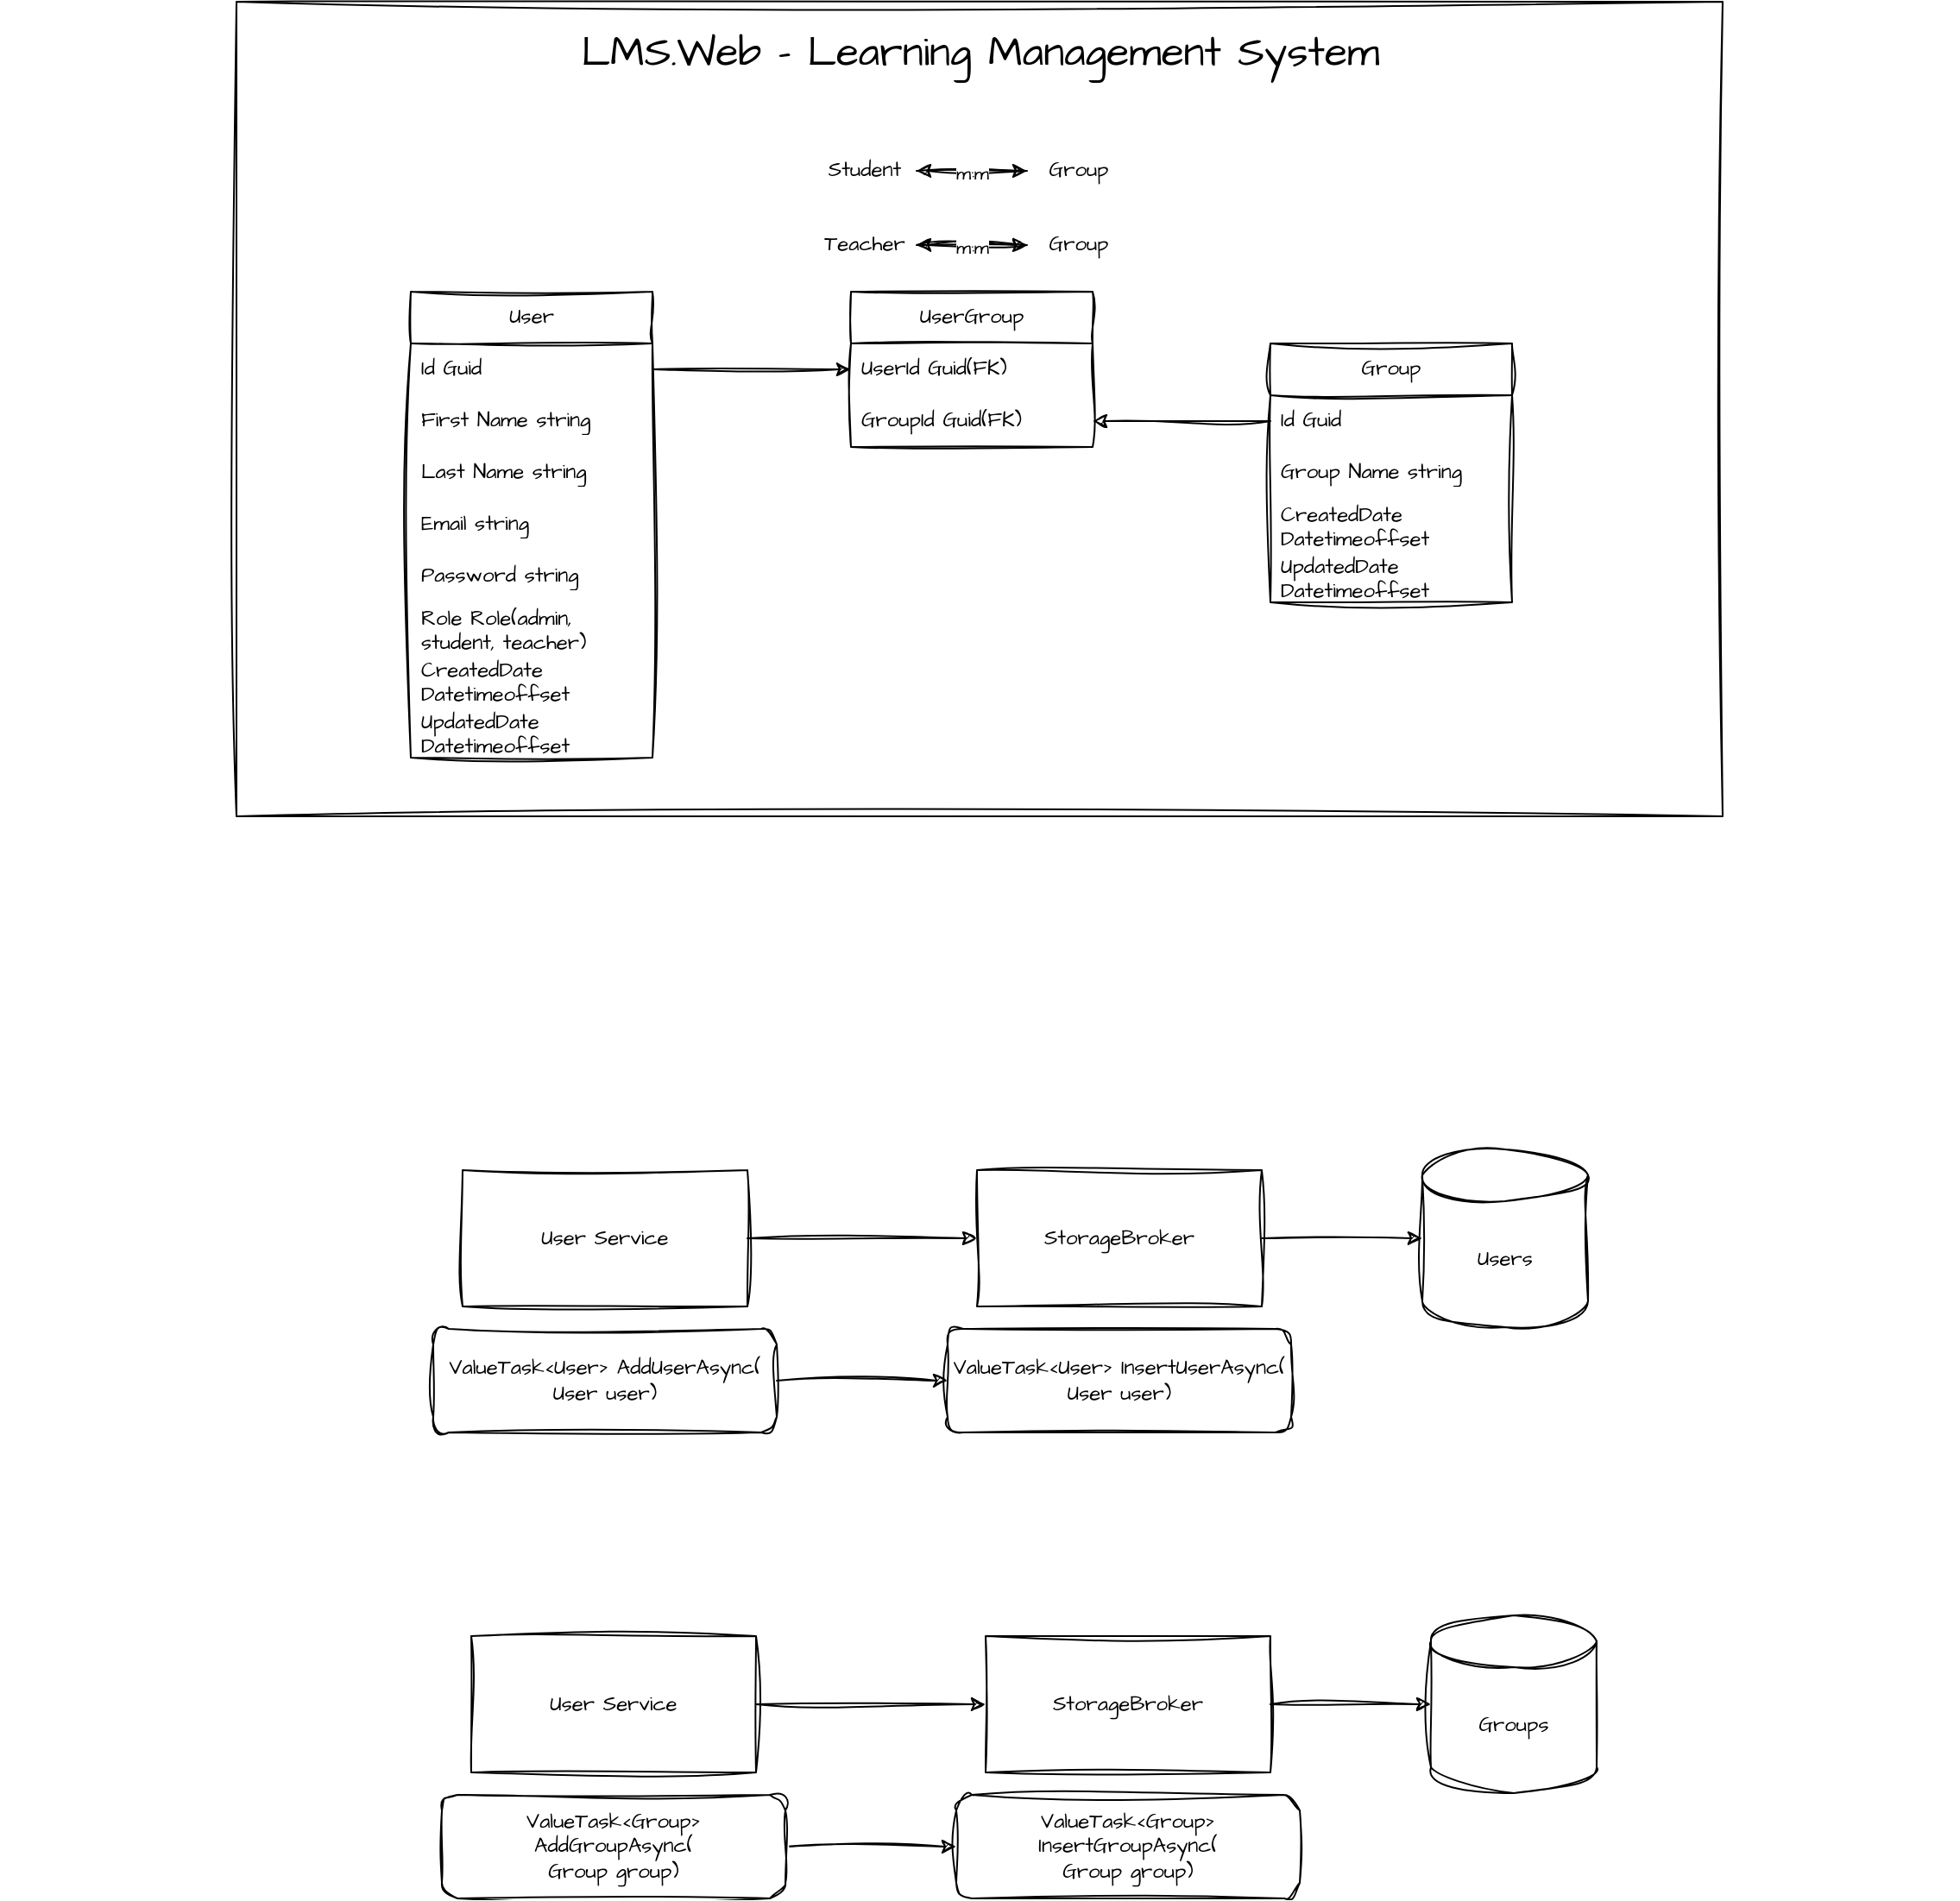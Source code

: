 <mxfile version="24.7.16">
  <diagram name="Page-1" id="NzhcsTbFFX72z6DJKy8v">
    <mxGraphModel dx="1925" dy="1658" grid="0" gridSize="10" guides="1" tooltips="1" connect="1" arrows="1" fold="1" page="0" pageScale="1" pageWidth="850" pageHeight="1100" math="0" shadow="0">
      <root>
        <mxCell id="0" />
        <mxCell id="1" parent="0" />
        <mxCell id="PWepbTCFuALaDU-6Ygkt-62" value="" style="rounded=0;whiteSpace=wrap;html=1;sketch=1;hachureGap=4;jiggle=2;curveFitting=1;fontFamily=Architects Daughter;fontSource=https%3A%2F%2Ffonts.googleapis.com%2Fcss%3Ffamily%3DArchitects%2BDaughter;" vertex="1" parent="1">
          <mxGeometry x="1310" y="-285" width="861" height="472" as="geometry" />
        </mxCell>
        <mxCell id="PWepbTCFuALaDU-6Ygkt-1" value="User" style="swimlane;fontStyle=0;childLayout=stackLayout;horizontal=1;startSize=30;horizontalStack=0;resizeParent=1;resizeParentMax=0;resizeLast=0;collapsible=1;marginBottom=0;whiteSpace=wrap;html=1;sketch=1;hachureGap=4;jiggle=2;curveFitting=1;fontFamily=Architects Daughter;fontSource=https%3A%2F%2Ffonts.googleapis.com%2Fcss%3Ffamily%3DArchitects%2BDaughter;" vertex="1" parent="1">
          <mxGeometry x="1411" y="-117" width="140" height="270" as="geometry" />
        </mxCell>
        <mxCell id="PWepbTCFuALaDU-6Ygkt-2" value="Id Guid" style="text;strokeColor=none;fillColor=none;align=left;verticalAlign=middle;spacingLeft=4;spacingRight=4;overflow=hidden;points=[[0,0.5],[1,0.5]];portConstraint=eastwest;rotatable=0;whiteSpace=wrap;html=1;fontFamily=Architects Daughter;fontSource=https%3A%2F%2Ffonts.googleapis.com%2Fcss%3Ffamily%3DArchitects%2BDaughter;" vertex="1" parent="PWepbTCFuALaDU-6Ygkt-1">
          <mxGeometry y="30" width="140" height="30" as="geometry" />
        </mxCell>
        <mxCell id="PWepbTCFuALaDU-6Ygkt-3" value="First Name string" style="text;strokeColor=none;fillColor=none;align=left;verticalAlign=middle;spacingLeft=4;spacingRight=4;overflow=hidden;points=[[0,0.5],[1,0.5]];portConstraint=eastwest;rotatable=0;whiteSpace=wrap;html=1;fontFamily=Architects Daughter;fontSource=https%3A%2F%2Ffonts.googleapis.com%2Fcss%3Ffamily%3DArchitects%2BDaughter;" vertex="1" parent="PWepbTCFuALaDU-6Ygkt-1">
          <mxGeometry y="60" width="140" height="30" as="geometry" />
        </mxCell>
        <mxCell id="PWepbTCFuALaDU-6Ygkt-4" value="Last Name string" style="text;strokeColor=none;fillColor=none;align=left;verticalAlign=middle;spacingLeft=4;spacingRight=4;overflow=hidden;points=[[0,0.5],[1,0.5]];portConstraint=eastwest;rotatable=0;whiteSpace=wrap;html=1;fontFamily=Architects Daughter;fontSource=https%3A%2F%2Ffonts.googleapis.com%2Fcss%3Ffamily%3DArchitects%2BDaughter;" vertex="1" parent="PWepbTCFuALaDU-6Ygkt-1">
          <mxGeometry y="90" width="140" height="30" as="geometry" />
        </mxCell>
        <mxCell id="PWepbTCFuALaDU-6Ygkt-5" value="Email string" style="text;strokeColor=none;fillColor=none;align=left;verticalAlign=middle;spacingLeft=4;spacingRight=4;overflow=hidden;points=[[0,0.5],[1,0.5]];portConstraint=eastwest;rotatable=0;whiteSpace=wrap;html=1;fontFamily=Architects Daughter;fontSource=https%3A%2F%2Ffonts.googleapis.com%2Fcss%3Ffamily%3DArchitects%2BDaughter;" vertex="1" parent="PWepbTCFuALaDU-6Ygkt-1">
          <mxGeometry y="120" width="140" height="30" as="geometry" />
        </mxCell>
        <mxCell id="PWepbTCFuALaDU-6Ygkt-26" value="Password string" style="text;strokeColor=none;fillColor=none;align=left;verticalAlign=middle;spacingLeft=4;spacingRight=4;overflow=hidden;points=[[0,0.5],[1,0.5]];portConstraint=eastwest;rotatable=0;whiteSpace=wrap;html=1;fontFamily=Architects Daughter;fontSource=https%3A%2F%2Ffonts.googleapis.com%2Fcss%3Ffamily%3DArchitects%2BDaughter;" vertex="1" parent="PWepbTCFuALaDU-6Ygkt-1">
          <mxGeometry y="150" width="140" height="30" as="geometry" />
        </mxCell>
        <mxCell id="PWepbTCFuALaDU-6Ygkt-27" value="Role Role(admin, student, teacher)" style="text;strokeColor=none;fillColor=none;align=left;verticalAlign=middle;spacingLeft=4;spacingRight=4;overflow=hidden;points=[[0,0.5],[1,0.5]];portConstraint=eastwest;rotatable=0;whiteSpace=wrap;html=1;fontFamily=Architects Daughter;fontSource=https%3A%2F%2Ffonts.googleapis.com%2Fcss%3Ffamily%3DArchitects%2BDaughter;" vertex="1" parent="PWepbTCFuALaDU-6Ygkt-1">
          <mxGeometry y="180" width="140" height="30" as="geometry" />
        </mxCell>
        <mxCell id="PWepbTCFuALaDU-6Ygkt-60" value="CreatedDate Datetimeoffset" style="text;strokeColor=none;fillColor=none;align=left;verticalAlign=middle;spacingLeft=4;spacingRight=4;overflow=hidden;points=[[0,0.5],[1,0.5]];portConstraint=eastwest;rotatable=0;whiteSpace=wrap;html=1;fontFamily=Architects Daughter;fontSource=https%3A%2F%2Ffonts.googleapis.com%2Fcss%3Ffamily%3DArchitects%2BDaughter;" vertex="1" parent="PWepbTCFuALaDU-6Ygkt-1">
          <mxGeometry y="210" width="140" height="30" as="geometry" />
        </mxCell>
        <mxCell id="PWepbTCFuALaDU-6Ygkt-61" value="UpdatedDate Datetimeoffset" style="text;strokeColor=none;fillColor=none;align=left;verticalAlign=middle;spacingLeft=4;spacingRight=4;overflow=hidden;points=[[0,0.5],[1,0.5]];portConstraint=eastwest;rotatable=0;whiteSpace=wrap;html=1;fontFamily=Architects Daughter;fontSource=https%3A%2F%2Ffonts.googleapis.com%2Fcss%3Ffamily%3DArchitects%2BDaughter;" vertex="1" parent="PWepbTCFuALaDU-6Ygkt-1">
          <mxGeometry y="240" width="140" height="30" as="geometry" />
        </mxCell>
        <mxCell id="PWepbTCFuALaDU-6Ygkt-28" value="Group" style="swimlane;fontStyle=0;childLayout=stackLayout;horizontal=1;startSize=30;horizontalStack=0;resizeParent=1;resizeParentMax=0;resizeLast=0;collapsible=1;marginBottom=0;whiteSpace=wrap;html=1;sketch=1;hachureGap=4;jiggle=2;curveFitting=1;fontFamily=Architects Daughter;fontSource=https%3A%2F%2Ffonts.googleapis.com%2Fcss%3Ffamily%3DArchitects%2BDaughter;" vertex="1" parent="1">
          <mxGeometry x="1909" y="-87" width="140" height="150" as="geometry" />
        </mxCell>
        <mxCell id="PWepbTCFuALaDU-6Ygkt-29" value="Id Guid" style="text;strokeColor=none;fillColor=none;align=left;verticalAlign=middle;spacingLeft=4;spacingRight=4;overflow=hidden;points=[[0,0.5],[1,0.5]];portConstraint=eastwest;rotatable=0;whiteSpace=wrap;html=1;fontFamily=Architects Daughter;fontSource=https%3A%2F%2Ffonts.googleapis.com%2Fcss%3Ffamily%3DArchitects%2BDaughter;" vertex="1" parent="PWepbTCFuALaDU-6Ygkt-28">
          <mxGeometry y="30" width="140" height="30" as="geometry" />
        </mxCell>
        <mxCell id="PWepbTCFuALaDU-6Ygkt-30" value="Group Name string" style="text;strokeColor=none;fillColor=none;align=left;verticalAlign=middle;spacingLeft=4;spacingRight=4;overflow=hidden;points=[[0,0.5],[1,0.5]];portConstraint=eastwest;rotatable=0;whiteSpace=wrap;html=1;fontFamily=Architects Daughter;fontSource=https%3A%2F%2Ffonts.googleapis.com%2Fcss%3Ffamily%3DArchitects%2BDaughter;" vertex="1" parent="PWepbTCFuALaDU-6Ygkt-28">
          <mxGeometry y="60" width="140" height="30" as="geometry" />
        </mxCell>
        <mxCell id="PWepbTCFuALaDU-6Ygkt-57" value="CreatedDate Datetimeoffset" style="text;strokeColor=none;fillColor=none;align=left;verticalAlign=middle;spacingLeft=4;spacingRight=4;overflow=hidden;points=[[0,0.5],[1,0.5]];portConstraint=eastwest;rotatable=0;whiteSpace=wrap;html=1;fontFamily=Architects Daughter;fontSource=https%3A%2F%2Ffonts.googleapis.com%2Fcss%3Ffamily%3DArchitects%2BDaughter;" vertex="1" parent="PWepbTCFuALaDU-6Ygkt-28">
          <mxGeometry y="90" width="140" height="30" as="geometry" />
        </mxCell>
        <mxCell id="PWepbTCFuALaDU-6Ygkt-58" value="UpdatedDate Datetimeoffset" style="text;strokeColor=none;fillColor=none;align=left;verticalAlign=middle;spacingLeft=4;spacingRight=4;overflow=hidden;points=[[0,0.5],[1,0.5]];portConstraint=eastwest;rotatable=0;whiteSpace=wrap;html=1;fontFamily=Architects Daughter;fontSource=https%3A%2F%2Ffonts.googleapis.com%2Fcss%3Ffamily%3DArchitects%2BDaughter;" vertex="1" parent="PWepbTCFuALaDU-6Ygkt-28">
          <mxGeometry y="120" width="140" height="30" as="geometry" />
        </mxCell>
        <mxCell id="PWepbTCFuALaDU-6Ygkt-39" style="edgeStyle=orthogonalEdgeStyle;rounded=0;sketch=1;hachureGap=4;jiggle=2;curveFitting=1;orthogonalLoop=1;jettySize=auto;html=1;fontFamily=Architects Daughter;fontSource=https%3A%2F%2Ffonts.googleapis.com%2Fcss%3Ffamily%3DArchitects%2BDaughter;" edge="1" parent="1" source="PWepbTCFuALaDU-6Ygkt-37" target="PWepbTCFuALaDU-6Ygkt-38">
          <mxGeometry relative="1" as="geometry" />
        </mxCell>
        <mxCell id="PWepbTCFuALaDU-6Ygkt-37" value="Student" style="text;html=1;align=center;verticalAlign=middle;whiteSpace=wrap;rounded=0;fontFamily=Architects Daughter;fontSource=https%3A%2F%2Ffonts.googleapis.com%2Fcss%3Ffamily%3DArchitects%2BDaughter;" vertex="1" parent="1">
          <mxGeometry x="1644" y="-202" width="60" height="30" as="geometry" />
        </mxCell>
        <mxCell id="PWepbTCFuALaDU-6Ygkt-40" style="edgeStyle=orthogonalEdgeStyle;rounded=0;sketch=1;hachureGap=4;jiggle=2;curveFitting=1;orthogonalLoop=1;jettySize=auto;html=1;fontFamily=Architects Daughter;fontSource=https%3A%2F%2Ffonts.googleapis.com%2Fcss%3Ffamily%3DArchitects%2BDaughter;" edge="1" parent="1" source="PWepbTCFuALaDU-6Ygkt-38" target="PWepbTCFuALaDU-6Ygkt-37">
          <mxGeometry relative="1" as="geometry" />
        </mxCell>
        <mxCell id="PWepbTCFuALaDU-6Ygkt-41" value="m:m" style="edgeLabel;html=1;align=center;verticalAlign=middle;resizable=0;points=[];sketch=1;hachureGap=4;jiggle=2;curveFitting=1;fontFamily=Architects Daughter;fontSource=https%3A%2F%2Ffonts.googleapis.com%2Fcss%3Ffamily%3DArchitects%2BDaughter;" vertex="1" connectable="0" parent="PWepbTCFuALaDU-6Ygkt-40">
          <mxGeometry x="0.003" y="1" relative="1" as="geometry">
            <mxPoint as="offset" />
          </mxGeometry>
        </mxCell>
        <mxCell id="PWepbTCFuALaDU-6Ygkt-38" value="Group" style="text;html=1;align=center;verticalAlign=middle;whiteSpace=wrap;rounded=0;fontFamily=Architects Daughter;fontSource=https%3A%2F%2Ffonts.googleapis.com%2Fcss%3Ffamily%3DArchitects%2BDaughter;" vertex="1" parent="1">
          <mxGeometry x="1768" y="-202" width="60" height="30" as="geometry" />
        </mxCell>
        <mxCell id="PWepbTCFuALaDU-6Ygkt-42" style="edgeStyle=orthogonalEdgeStyle;rounded=0;sketch=1;hachureGap=4;jiggle=2;curveFitting=1;orthogonalLoop=1;jettySize=auto;html=1;fontFamily=Architects Daughter;fontSource=https%3A%2F%2Ffonts.googleapis.com%2Fcss%3Ffamily%3DArchitects%2BDaughter;" edge="1" source="PWepbTCFuALaDU-6Ygkt-43" target="PWepbTCFuALaDU-6Ygkt-46" parent="1">
          <mxGeometry relative="1" as="geometry" />
        </mxCell>
        <mxCell id="PWepbTCFuALaDU-6Ygkt-43" value="Teacher" style="text;html=1;align=center;verticalAlign=middle;whiteSpace=wrap;rounded=0;fontFamily=Architects Daughter;fontSource=https%3A%2F%2Ffonts.googleapis.com%2Fcss%3Ffamily%3DArchitects%2BDaughter;" vertex="1" parent="1">
          <mxGeometry x="1644" y="-159" width="60" height="30" as="geometry" />
        </mxCell>
        <mxCell id="PWepbTCFuALaDU-6Ygkt-44" style="edgeStyle=orthogonalEdgeStyle;rounded=0;sketch=1;hachureGap=4;jiggle=2;curveFitting=1;orthogonalLoop=1;jettySize=auto;html=1;fontFamily=Architects Daughter;fontSource=https%3A%2F%2Ffonts.googleapis.com%2Fcss%3Ffamily%3DArchitects%2BDaughter;" edge="1" source="PWepbTCFuALaDU-6Ygkt-46" target="PWepbTCFuALaDU-6Ygkt-43" parent="1">
          <mxGeometry relative="1" as="geometry" />
        </mxCell>
        <mxCell id="PWepbTCFuALaDU-6Ygkt-45" value="m:m" style="edgeLabel;html=1;align=center;verticalAlign=middle;resizable=0;points=[];sketch=1;hachureGap=4;jiggle=2;curveFitting=1;fontFamily=Architects Daughter;fontSource=https%3A%2F%2Ffonts.googleapis.com%2Fcss%3Ffamily%3DArchitects%2BDaughter;" vertex="1" connectable="0" parent="PWepbTCFuALaDU-6Ygkt-44">
          <mxGeometry x="0.003" y="1" relative="1" as="geometry">
            <mxPoint as="offset" />
          </mxGeometry>
        </mxCell>
        <mxCell id="PWepbTCFuALaDU-6Ygkt-46" value="Group" style="text;html=1;align=center;verticalAlign=middle;whiteSpace=wrap;rounded=0;fontFamily=Architects Daughter;fontSource=https%3A%2F%2Ffonts.googleapis.com%2Fcss%3Ffamily%3DArchitects%2BDaughter;" vertex="1" parent="1">
          <mxGeometry x="1768" y="-159" width="60" height="30" as="geometry" />
        </mxCell>
        <mxCell id="PWepbTCFuALaDU-6Ygkt-48" value="UserGroup" style="swimlane;fontStyle=0;childLayout=stackLayout;horizontal=1;startSize=30;horizontalStack=0;resizeParent=1;resizeParentMax=0;resizeLast=0;collapsible=1;marginBottom=0;whiteSpace=wrap;html=1;sketch=1;hachureGap=4;jiggle=2;curveFitting=1;fontFamily=Architects Daughter;fontSource=https%3A%2F%2Ffonts.googleapis.com%2Fcss%3Ffamily%3DArchitects%2BDaughter;" vertex="1" parent="1">
          <mxGeometry x="1666" y="-117" width="140" height="90" as="geometry" />
        </mxCell>
        <mxCell id="PWepbTCFuALaDU-6Ygkt-49" value="UserId Guid(FK)" style="text;strokeColor=none;fillColor=none;align=left;verticalAlign=middle;spacingLeft=4;spacingRight=4;overflow=hidden;points=[[0,0.5],[1,0.5]];portConstraint=eastwest;rotatable=0;whiteSpace=wrap;html=1;fontFamily=Architects Daughter;fontSource=https%3A%2F%2Ffonts.googleapis.com%2Fcss%3Ffamily%3DArchitects%2BDaughter;" vertex="1" parent="PWepbTCFuALaDU-6Ygkt-48">
          <mxGeometry y="30" width="140" height="30" as="geometry" />
        </mxCell>
        <mxCell id="PWepbTCFuALaDU-6Ygkt-50" value="GroupId Guid(FK)" style="text;strokeColor=none;fillColor=none;align=left;verticalAlign=middle;spacingLeft=4;spacingRight=4;overflow=hidden;points=[[0,0.5],[1,0.5]];portConstraint=eastwest;rotatable=0;whiteSpace=wrap;html=1;fontFamily=Architects Daughter;fontSource=https%3A%2F%2Ffonts.googleapis.com%2Fcss%3Ffamily%3DArchitects%2BDaughter;" vertex="1" parent="PWepbTCFuALaDU-6Ygkt-48">
          <mxGeometry y="60" width="140" height="30" as="geometry" />
        </mxCell>
        <mxCell id="PWepbTCFuALaDU-6Ygkt-55" style="edgeStyle=orthogonalEdgeStyle;rounded=0;sketch=1;hachureGap=4;jiggle=2;curveFitting=1;orthogonalLoop=1;jettySize=auto;html=1;fontFamily=Architects Daughter;fontSource=https%3A%2F%2Ffonts.googleapis.com%2Fcss%3Ffamily%3DArchitects%2BDaughter;" edge="1" parent="1" source="PWepbTCFuALaDU-6Ygkt-2" target="PWepbTCFuALaDU-6Ygkt-49">
          <mxGeometry relative="1" as="geometry" />
        </mxCell>
        <mxCell id="PWepbTCFuALaDU-6Ygkt-56" style="edgeStyle=orthogonalEdgeStyle;rounded=0;sketch=1;hachureGap=4;jiggle=2;curveFitting=1;orthogonalLoop=1;jettySize=auto;html=1;entryX=1;entryY=0.5;entryDx=0;entryDy=0;fontFamily=Architects Daughter;fontSource=https%3A%2F%2Ffonts.googleapis.com%2Fcss%3Ffamily%3DArchitects%2BDaughter;" edge="1" parent="1" source="PWepbTCFuALaDU-6Ygkt-29" target="PWepbTCFuALaDU-6Ygkt-50">
          <mxGeometry relative="1" as="geometry" />
        </mxCell>
        <mxCell id="PWepbTCFuALaDU-6Ygkt-63" value="&lt;font style=&quot;font-size: 24px;&quot;&gt;LMS.Web - Learning Management System&lt;/font&gt;" style="text;html=1;align=center;verticalAlign=middle;whiteSpace=wrap;rounded=0;fontFamily=Architects Daughter;fontSource=https%3A%2F%2Ffonts.googleapis.com%2Fcss%3Ffamily%3DArchitects%2BDaughter;" vertex="1" parent="1">
          <mxGeometry x="1173.5" y="-270" width="1134" height="30" as="geometry" />
        </mxCell>
        <mxCell id="PWepbTCFuALaDU-6Ygkt-66" value="Users" style="shape=cylinder3;whiteSpace=wrap;html=1;boundedLbl=1;backgroundOutline=1;size=15;sketch=1;hachureGap=4;jiggle=2;curveFitting=1;fontFamily=Architects Daughter;fontSource=https%3A%2F%2Ffonts.googleapis.com%2Fcss%3Ffamily%3DArchitects%2BDaughter;" vertex="1" parent="1">
          <mxGeometry x="1997" y="380" width="96" height="103" as="geometry" />
        </mxCell>
        <mxCell id="PWepbTCFuALaDU-6Ygkt-71" style="edgeStyle=orthogonalEdgeStyle;rounded=0;sketch=1;hachureGap=4;jiggle=2;curveFitting=1;orthogonalLoop=1;jettySize=auto;html=1;fontFamily=Architects Daughter;fontSource=https%3A%2F%2Ffonts.googleapis.com%2Fcss%3Ffamily%3DArchitects%2BDaughter;" edge="1" parent="1" source="PWepbTCFuALaDU-6Ygkt-69" target="PWepbTCFuALaDU-6Ygkt-66">
          <mxGeometry relative="1" as="geometry" />
        </mxCell>
        <mxCell id="PWepbTCFuALaDU-6Ygkt-69" value="StorageBroker" style="rounded=0;whiteSpace=wrap;html=1;sketch=1;hachureGap=4;jiggle=2;curveFitting=1;fontFamily=Architects Daughter;fontSource=https%3A%2F%2Ffonts.googleapis.com%2Fcss%3Ffamily%3DArchitects%2BDaughter;" vertex="1" parent="1">
          <mxGeometry x="1739" y="392" width="165" height="79" as="geometry" />
        </mxCell>
        <mxCell id="PWepbTCFuALaDU-6Ygkt-70" value="ValueTask&amp;lt;User&amp;gt; InsertUserAsync(&lt;div&gt;User user)&lt;/div&gt;" style="rounded=1;whiteSpace=wrap;html=1;sketch=1;hachureGap=4;jiggle=2;curveFitting=1;fontFamily=Architects Daughter;fontSource=https%3A%2F%2Ffonts.googleapis.com%2Fcss%3Ffamily%3DArchitects%2BDaughter;" vertex="1" parent="1">
          <mxGeometry x="1722" y="484" width="199" height="60" as="geometry" />
        </mxCell>
        <mxCell id="PWepbTCFuALaDU-6Ygkt-74" style="edgeStyle=orthogonalEdgeStyle;rounded=0;sketch=1;hachureGap=4;jiggle=2;curveFitting=1;orthogonalLoop=1;jettySize=auto;html=1;fontFamily=Architects Daughter;fontSource=https%3A%2F%2Ffonts.googleapis.com%2Fcss%3Ffamily%3DArchitects%2BDaughter;" edge="1" parent="1" source="PWepbTCFuALaDU-6Ygkt-72" target="PWepbTCFuALaDU-6Ygkt-69">
          <mxGeometry relative="1" as="geometry" />
        </mxCell>
        <mxCell id="PWepbTCFuALaDU-6Ygkt-72" value="User Service" style="rounded=0;whiteSpace=wrap;html=1;sketch=1;hachureGap=4;jiggle=2;curveFitting=1;fontFamily=Architects Daughter;fontSource=https%3A%2F%2Ffonts.googleapis.com%2Fcss%3Ffamily%3DArchitects%2BDaughter;" vertex="1" parent="1">
          <mxGeometry x="1441" y="392" width="165" height="79" as="geometry" />
        </mxCell>
        <mxCell id="PWepbTCFuALaDU-6Ygkt-75" style="edgeStyle=orthogonalEdgeStyle;rounded=0;sketch=1;hachureGap=4;jiggle=2;curveFitting=1;orthogonalLoop=1;jettySize=auto;html=1;fontFamily=Architects Daughter;fontSource=https%3A%2F%2Ffonts.googleapis.com%2Fcss%3Ffamily%3DArchitects%2BDaughter;" edge="1" parent="1" source="PWepbTCFuALaDU-6Ygkt-73" target="PWepbTCFuALaDU-6Ygkt-70">
          <mxGeometry relative="1" as="geometry" />
        </mxCell>
        <mxCell id="PWepbTCFuALaDU-6Ygkt-73" value="ValueTask&amp;lt;User&amp;gt; AddUserAsync(&lt;div&gt;User user)&lt;/div&gt;" style="rounded=1;whiteSpace=wrap;html=1;sketch=1;hachureGap=4;jiggle=2;curveFitting=1;fontFamily=Architects Daughter;fontSource=https%3A%2F%2Ffonts.googleapis.com%2Fcss%3Ffamily%3DArchitects%2BDaughter;" vertex="1" parent="1">
          <mxGeometry x="1424" y="484" width="199" height="60" as="geometry" />
        </mxCell>
        <mxCell id="PWepbTCFuALaDU-6Ygkt-78" value="Groups" style="shape=cylinder3;whiteSpace=wrap;html=1;boundedLbl=1;backgroundOutline=1;size=15;sketch=1;hachureGap=4;jiggle=2;curveFitting=1;fontFamily=Architects Daughter;fontSource=https%3A%2F%2Ffonts.googleapis.com%2Fcss%3Ffamily%3DArchitects%2BDaughter;" vertex="1" parent="1">
          <mxGeometry x="2002" y="650" width="96" height="103" as="geometry" />
        </mxCell>
        <mxCell id="PWepbTCFuALaDU-6Ygkt-79" style="edgeStyle=orthogonalEdgeStyle;rounded=0;sketch=1;hachureGap=4;jiggle=2;curveFitting=1;orthogonalLoop=1;jettySize=auto;html=1;fontFamily=Architects Daughter;fontSource=https%3A%2F%2Ffonts.googleapis.com%2Fcss%3Ffamily%3DArchitects%2BDaughter;" edge="1" source="PWepbTCFuALaDU-6Ygkt-80" target="PWepbTCFuALaDU-6Ygkt-78" parent="1">
          <mxGeometry relative="1" as="geometry" />
        </mxCell>
        <mxCell id="PWepbTCFuALaDU-6Ygkt-80" value="StorageBroker" style="rounded=0;whiteSpace=wrap;html=1;sketch=1;hachureGap=4;jiggle=2;curveFitting=1;fontFamily=Architects Daughter;fontSource=https%3A%2F%2Ffonts.googleapis.com%2Fcss%3Ffamily%3DArchitects%2BDaughter;" vertex="1" parent="1">
          <mxGeometry x="1744" y="662" width="165" height="79" as="geometry" />
        </mxCell>
        <mxCell id="PWepbTCFuALaDU-6Ygkt-81" value="ValueTask&amp;lt;Group&amp;gt; InsertGroupAsync(&lt;br&gt;&lt;div&gt;&lt;span style=&quot;background-color: initial;&quot;&gt;Group g&lt;/span&gt;roup)&lt;/div&gt;" style="rounded=1;whiteSpace=wrap;html=1;sketch=1;hachureGap=4;jiggle=2;curveFitting=1;fontFamily=Architects Daughter;fontSource=https%3A%2F%2Ffonts.googleapis.com%2Fcss%3Ffamily%3DArchitects%2BDaughter;" vertex="1" parent="1">
          <mxGeometry x="1727" y="754" width="199" height="60" as="geometry" />
        </mxCell>
        <mxCell id="PWepbTCFuALaDU-6Ygkt-82" style="edgeStyle=orthogonalEdgeStyle;rounded=0;sketch=1;hachureGap=4;jiggle=2;curveFitting=1;orthogonalLoop=1;jettySize=auto;html=1;fontFamily=Architects Daughter;fontSource=https%3A%2F%2Ffonts.googleapis.com%2Fcss%3Ffamily%3DArchitects%2BDaughter;" edge="1" source="PWepbTCFuALaDU-6Ygkt-83" target="PWepbTCFuALaDU-6Ygkt-80" parent="1">
          <mxGeometry relative="1" as="geometry" />
        </mxCell>
        <mxCell id="PWepbTCFuALaDU-6Ygkt-83" value="User Service" style="rounded=0;whiteSpace=wrap;html=1;sketch=1;hachureGap=4;jiggle=2;curveFitting=1;fontFamily=Architects Daughter;fontSource=https%3A%2F%2Ffonts.googleapis.com%2Fcss%3Ffamily%3DArchitects%2BDaughter;" vertex="1" parent="1">
          <mxGeometry x="1446" y="662" width="165" height="79" as="geometry" />
        </mxCell>
        <mxCell id="PWepbTCFuALaDU-6Ygkt-84" style="edgeStyle=orthogonalEdgeStyle;rounded=0;sketch=1;hachureGap=4;jiggle=2;curveFitting=1;orthogonalLoop=1;jettySize=auto;html=1;fontFamily=Architects Daughter;fontSource=https%3A%2F%2Ffonts.googleapis.com%2Fcss%3Ffamily%3DArchitects%2BDaughter;" edge="1" source="PWepbTCFuALaDU-6Ygkt-85" target="PWepbTCFuALaDU-6Ygkt-81" parent="1">
          <mxGeometry relative="1" as="geometry" />
        </mxCell>
        <mxCell id="PWepbTCFuALaDU-6Ygkt-85" value="ValueTask&amp;lt;Group&amp;gt; AddGroupAsync(&lt;br&gt;&lt;div&gt;&lt;span style=&quot;background-color: initial;&quot;&gt;Group g&lt;/span&gt;roup)&lt;/div&gt;" style="rounded=1;whiteSpace=wrap;html=1;sketch=1;hachureGap=4;jiggle=2;curveFitting=1;fontFamily=Architects Daughter;fontSource=https%3A%2F%2Ffonts.googleapis.com%2Fcss%3Ffamily%3DArchitects%2BDaughter;" vertex="1" parent="1">
          <mxGeometry x="1429" y="754" width="199" height="60" as="geometry" />
        </mxCell>
      </root>
    </mxGraphModel>
  </diagram>
</mxfile>

